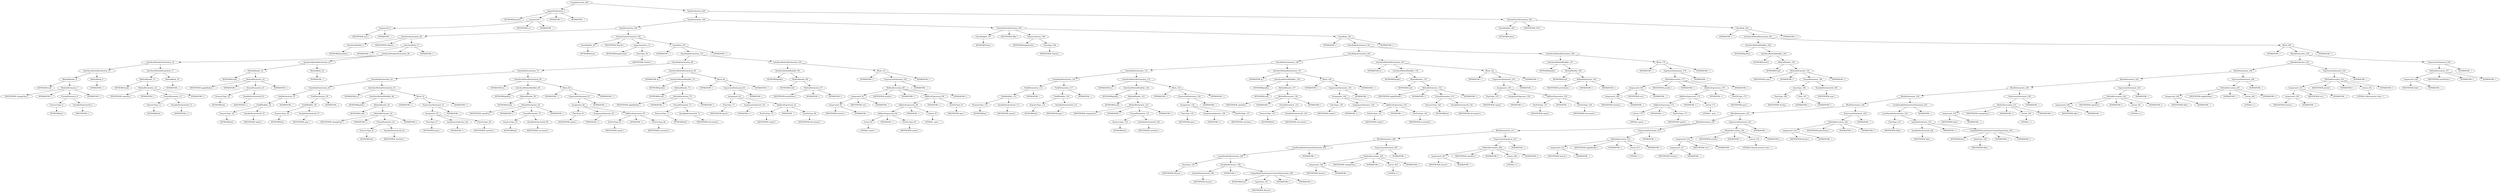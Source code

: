 digraph program {
ordering=out
label_0 [label = "IDENTIFIER( java )"]
temporary0_0 -> label_0
label_1 [label = "SEPARATOR( . )"]
temporary0_0 -> label_1
temporary0_1 -> temporary0_0
label_2 [label = "IDENTIFIER( io )"]
 temporary0_1 -> label_2
label_3 [label = "SEPARATOR( . )"]
 temporary0_1 -> label_3
label_4 [label = "KEYWORD(import)"]
ImportDeclaration_2 -> label_4
ImportDeclaration_2 -> temporary0_1
label_5 [label = "OPERATOR( * )"]
ImportDeclaration_2 -> label_5
label_6 [label = "SEPARATOR( ; )"]
ImportDeclaration_2 -> label_6
label_7 [label = "KEYWORD(interface)"]
InterfaceModifier_3 -> label_7
label_8 [label = "KEYWORD(int)"]
NumericType_4 -> label_8
label_9 [label = "IDENTIFIER( a )"]
 VariableDeclaratorId_5 -> label_9
FormalParameter_6 -> NumericType_4
FormalParameter_6 -> VariableDeclaratorId_5
label_10 [label = "IDENTIFIER( changeGear )"]
MethodDeclarator_7 -> label_10
label_11 [label = "SEPARATOR( ( )"]
MethodDeclarator_7 -> label_11
MethodDeclarator_7 -> FormalParameter_6
label_12 [label = "SEPARATOR( ) )"]
MethodDeclarator_7 -> label_12
label_13 [label = "KEYWORD(void)"]
MethodHeader_8 -> label_13
MethodHeader_8 -> MethodDeclarator_7
label_14 [label = "SEPARATOR( ; )"]
MethodBody_9 -> label_14
InterfaceMethodDeclaration_10 -> MethodHeader_8
InterfaceMethodDeclaration_10 -> MethodBody_9
label_15 [label = "KEYWORD(int)"]
NumericType_11 -> label_15
label_16 [label = "IDENTIFIER( a )"]
 VariableDeclaratorId_12 -> label_16
FormalParameter_13 -> NumericType_11
FormalParameter_13 -> VariableDeclaratorId_12
label_17 [label = "IDENTIFIER( speedUp )"]
MethodDeclarator_14 -> label_17
label_18 [label = "SEPARATOR( ( )"]
MethodDeclarator_14 -> label_18
MethodDeclarator_14 -> FormalParameter_13
label_19 [label = "SEPARATOR( ) )"]
MethodDeclarator_14 -> label_19
label_20 [label = "KEYWORD(void)"]
MethodHeader_15 -> label_20
MethodHeader_15 -> MethodDeclarator_14
label_21 [label = "SEPARATOR( ; )"]
MethodBody_16 -> label_21
InterfaceMethodDeclaration_17 -> MethodHeader_15
InterfaceMethodDeclaration_17 -> MethodBody_16
InterfaceMemberDeclaration_18 -> InterfaceMethodDeclaration_10
InterfaceMemberDeclaration_18 -> InterfaceMethodDeclaration_17
label_22 [label = "KEYWORD(int)"]
NumericType_19 -> label_22
label_23 [label = "IDENTIFIER( a )"]
 VariableDeclaratorId_20 -> label_23
FormalParameter_21 -> NumericType_19
FormalParameter_21 -> VariableDeclaratorId_20
label_24 [label = "IDENTIFIER( applyBrakes )"]
MethodDeclarator_22 -> label_24
label_25 [label = "SEPARATOR( ( )"]
MethodDeclarator_22 -> label_25
MethodDeclarator_22 -> FormalParameter_21
label_26 [label = "SEPARATOR( ) )"]
MethodDeclarator_22 -> label_26
label_27 [label = "KEYWORD(void)"]
MethodHeader_23 -> label_27
MethodHeader_23 -> MethodDeclarator_22
label_28 [label = "SEPARATOR( ; )"]
MethodBody_24 -> label_28
InterfaceMethodDeclaration_25 -> MethodHeader_23
InterfaceMethodDeclaration_25 -> MethodBody_24
InterfaceMemberDeclaration_26 -> InterfaceMemberDeclaration_18
InterfaceMemberDeclaration_26 -> InterfaceMethodDeclaration_25
label_29 [label = "SEPARATOR( { )"]
 InterfaceBody_27 -> label_29
InterfaceBody_27 -> InterfaceMemberDeclaration_26
label_30 [label = "SEPARATOR( } )"]
 InterfaceBody_27 -> label_30
InterfaceDeclaration_28 -> InterfaceModifier_3
label_31 [label = "IDENTIFIER( Vehicle )"]
InterfaceDeclaration_28 -> label_31
InterfaceDeclaration_28 -> InterfaceBody_27
label_32 [label = "KEYWORD(class)"]
ClassModifier_29 -> label_32
label_33 [label = "IDENTIFIER( Vehicle )"]
 ClassType_30 -> label_33
label_34 [label = "KEYWORD(implements)"]
 Superinterfaces_31 -> label_34
Superinterfaces_31 -> ClassType_30
label_35 [label = "KEYWORD(int)"]
NumericType_32 -> label_35
label_36 [label = "IDENTIFIER( speed )"]
 VariableDeclaratorId_33 -> label_36
FieldModifier_34 -> NumericType_32
FieldModifier_34 -> VariableDeclaratorId_33
FieldDeclaration_35 -> FieldModifier_34
label_37 [label = "SEPARATOR( ; )"]
 FieldDeclaration_35 -> label_37
label_38 [label = "KEYWORD(int)"]
NumericType_36 -> label_38
label_39 [label = "IDENTIFIER( gear )"]
 VariableDeclaratorId_37 -> label_39
FieldModifier_38 -> NumericType_36
FieldModifier_38 -> VariableDeclaratorId_37
FieldDeclaration_39 -> FieldModifier_38
label_40 [label = "SEPARATOR( ; )"]
 FieldDeclaration_39 -> label_40
ClassBodyDeclaration_40 -> FieldDeclaration_35
ClassBodyDeclaration_40 -> FieldDeclaration_39
label_41 [label = "KEYWORD(int)"]
NumericType_41 -> label_41
label_42 [label = "IDENTIFIER( newGear )"]
 VariableDeclaratorId_42 -> label_42
FormalParameter_43 -> NumericType_41
FormalParameter_43 -> VariableDeclaratorId_42
label_43 [label = "IDENTIFIER( changeGear )"]
MethodDeclarator_44 -> label_43
label_44 [label = "SEPARATOR( ( )"]
MethodDeclarator_44 -> label_44
MethodDeclarator_44 -> FormalParameter_43
label_45 [label = "SEPARATOR( ) )"]
MethodDeclarator_44 -> label_45
label_46 [label = "KEYWORD(void)"]
MethodHeader_45 -> label_46
MethodHeader_45 -> MethodDeclarator_44
label_47 [label = "KEYWORD(public)"]
 InterfaceMethodModifier_46 -> label_47
InterfaceMethodModifier_46 -> MethodHeader_45
label_48 [label = "IDENTIFIER( gear )"]
 ClassType_47 -> label_48
label_49 [label = "OPERATOR( = )"]
 AssignmentOperator_48 -> label_49
label_50 [label = "IDENTIFIER( newGear )"]
 PostFixType_49 -> label_50
Assignment_50 -> ClassType_47
Assignment_50 -> AssignmentOperator_48
Assignment_50 -> PostFixType_49
ExpressionStatement_51 -> Assignment_50
label_51 [label = "SEPARATOR( ; )"]
 ExpressionStatement_51 -> label_51
label_52 [label = "SEPARATOR( { )"]
 Block_52 -> label_52
Block_52 -> ExpressionStatement_51
label_53 [label = "SEPARATOR( } )"]
 Block_52 -> label_53
label_54 [label = "SEPARATOR( @ )"]
 InterfaceMethodDeclaration_53 -> label_54
InterfaceMethodDeclaration_53 -> InterfaceMethodModifier_46
InterfaceMethodDeclaration_53 -> Block_52
ClassBodyDeclaration_54 -> ClassBodyDeclaration_40
ClassBodyDeclaration_54 -> InterfaceMethodDeclaration_53
label_55 [label = "KEYWORD(int)"]
NumericType_55 -> label_55
label_56 [label = "IDENTIFIER( increment )"]
 VariableDeclaratorId_56 -> label_56
FormalParameter_57 -> NumericType_55
FormalParameter_57 -> VariableDeclaratorId_56
label_57 [label = "IDENTIFIER( speedUp )"]
MethodDeclarator_58 -> label_57
label_58 [label = "SEPARATOR( ( )"]
MethodDeclarator_58 -> label_58
MethodDeclarator_58 -> FormalParameter_57
label_59 [label = "SEPARATOR( ) )"]
MethodDeclarator_58 -> label_59
label_60 [label = "KEYWORD(void)"]
MethodHeader_59 -> label_60
MethodHeader_59 -> MethodDeclarator_58
label_61 [label = "KEYWORD(public)"]
 InterfaceMethodModifier_60 -> label_61
InterfaceMethodModifier_60 -> MethodHeader_59
label_62 [label = "IDENTIFIER( speed )"]
 ClassType_61 -> label_62
label_63 [label = "OPERATOR( = )"]
 AssignmentOperator_62 -> label_63
label_64 [label = "IDENTIFIER( speed )"]
 PostFixType_63 -> label_64
label_65 [label = "IDENTIFIER( increment )"]
 PostFixType_64 -> label_65
AdditiveExpression_65 -> PostFixType_63
label_66 [label = "OPERATOR( + )"]
AdditiveExpression_65 -> label_66
AdditiveExpression_65 -> PostFixType_64
Assignment_66 -> ClassType_61
Assignment_66 -> AssignmentOperator_62
Assignment_66 -> AdditiveExpression_65
ExpressionStatement_67 -> Assignment_66
label_67 [label = "SEPARATOR( ; )"]
 ExpressionStatement_67 -> label_67
label_68 [label = "SEPARATOR( { )"]
 Block_68 -> label_68
Block_68 -> ExpressionStatement_67
label_69 [label = "SEPARATOR( } )"]
 Block_68 -> label_69
label_70 [label = "SEPARATOR( @ )"]
 InterfaceMethodDeclaration_69 -> label_70
InterfaceMethodDeclaration_69 -> InterfaceMethodModifier_60
InterfaceMethodDeclaration_69 -> Block_68
ClassBodyDeclaration_70 -> ClassBodyDeclaration_54
ClassBodyDeclaration_70 -> InterfaceMethodDeclaration_69
label_71 [label = "KEYWORD(int)"]
NumericType_71 -> label_71
label_72 [label = "IDENTIFIER( decrement )"]
 VariableDeclaratorId_72 -> label_72
FormalParameter_73 -> NumericType_71
FormalParameter_73 -> VariableDeclaratorId_72
label_73 [label = "IDENTIFIER( applyBrakes )"]
MethodDeclarator_74 -> label_73
label_74 [label = "SEPARATOR( ( )"]
MethodDeclarator_74 -> label_74
MethodDeclarator_74 -> FormalParameter_73
label_75 [label = "SEPARATOR( ) )"]
MethodDeclarator_74 -> label_75
label_76 [label = "KEYWORD(void)"]
MethodHeader_75 -> label_76
MethodHeader_75 -> MethodDeclarator_74
label_77 [label = "KEYWORD(public)"]
 InterfaceMethodModifier_76 -> label_77
InterfaceMethodModifier_76 -> MethodHeader_75
label_78 [label = "IDENTIFIER( speed )"]
 ClassType_77 -> label_78
label_79 [label = "OPERATOR( = )"]
 AssignmentOperator_78 -> label_79
label_80 [label = "IDENTIFIER( speed )"]
 PostFixType_79 -> label_80
label_81 [label = "IDENTIFIER( decrement )"]
 PostFixType_80 -> label_81
AdditiveExpression_81 -> PostFixType_79
label_82 [label = "OPERATOR( - )"]
AdditiveExpression_81 -> label_82
AdditiveExpression_81 -> PostFixType_80
Assignment_82 -> ClassType_77
Assignment_82 -> AssignmentOperator_78
Assignment_82 -> AdditiveExpression_81
ExpressionStatement_83 -> Assignment_82
label_83 [label = "SEPARATOR( ; )"]
 ExpressionStatement_83 -> label_83
label_84 [label = "SEPARATOR( { )"]
 Block_84 -> label_84
Block_84 -> ExpressionStatement_83
label_85 [label = "SEPARATOR( } )"]
 Block_84 -> label_85
label_86 [label = "SEPARATOR( @ )"]
 InterfaceMethodDeclaration_85 -> label_86
InterfaceMethodDeclaration_85 -> InterfaceMethodModifier_76
InterfaceMethodDeclaration_85 -> Block_84
ClassBodyDeclaration_86 -> ClassBodyDeclaration_70
ClassBodyDeclaration_86 -> InterfaceMethodDeclaration_85
label_87 [label = "IDENTIFIER( printStates )"]
MethodDeclarator_87 -> label_87
label_88 [label = "SEPARATOR( ( )"]
MethodDeclarator_87 -> label_88
label_89 [label = "SEPARATOR( ) )"]
MethodDeclarator_87 -> label_89
label_90 [label = "KEYWORD(void)"]
MethodHeader_88 -> label_90
MethodHeader_88 -> MethodDeclarator_87
label_91 [label = "KEYWORD(public)"]
 InterfaceMethodModifier_89 -> label_91
InterfaceMethodModifier_89 -> MethodHeader_88
label_92 [label = "IDENTIFIER( System )"]
temporary0_90 -> label_92
label_93 [label = "SEPARATOR( . )"]
temporary0_90 -> label_93
temporary0_91 -> temporary0_90
label_94 [label = "IDENTIFIER( out )"]
 temporary0_91 -> label_94
label_95 [label = "SEPARATOR( . )"]
 temporary0_91 -> label_95
label_96 [label = "LITERAL( speed:  )"]
Literal_92 -> label_96
label_97 [label = "IDENTIFIER( speed )"]
 PostFixType_93 -> label_97
AdditiveExpression_94 -> Literal_92
label_98 [label = "OPERATOR( + )"]
AdditiveExpression_94 -> label_98
AdditiveExpression_94 -> PostFixType_93
label_99 [label = "LITERAL(  gear:  )"]
Literal_95 -> label_99
AdditiveExpression_96 -> AdditiveExpression_94
label_100 [label = "OPERATOR( + )"]
AdditiveExpression_96 -> label_100
AdditiveExpression_96 -> Literal_95
label_101 [label = "IDENTIFIER( gear )"]
 PostFixType_97 -> label_101
AdditiveExpression_98 -> AdditiveExpression_96
label_102 [label = "OPERATOR( + )"]
AdditiveExpression_98 -> label_102
AdditiveExpression_98 -> PostFixType_97
MethodInvocation_99 -> temporary0_91
label_103 [label = "IDENTIFIER( println )"]
MethodInvocation_99 -> label_103
label_104 [label = "SEPARATOR( ( )"]
MethodInvocation_99 -> label_104
MethodInvocation_99 -> AdditiveExpression_98
label_105 [label = "SEPARATOR( ) )"]
MethodInvocation_99 -> label_105
ExpressionStatement_100 -> MethodInvocation_99
label_106 [label = "SEPARATOR( ; )"]
 ExpressionStatement_100 -> label_106
label_107 [label = "SEPARATOR( { )"]
 Block_101 -> label_107
Block_101 -> ExpressionStatement_100
label_108 [label = "SEPARATOR( } )"]
 Block_101 -> label_108
InterfaceMethodDeclaration_102 -> InterfaceMethodModifier_89
InterfaceMethodDeclaration_102 -> Block_101
ClassBodyDeclaration_103 -> ClassBodyDeclaration_86
ClassBodyDeclaration_103 -> InterfaceMethodDeclaration_102
label_109 [label = "SEPARATOR( { )"]
 ClassBody_104 -> label_109
ClassBody_104 -> ClassBodyDeclaration_103
label_110 [label = "SEPARATOR( } )"]
 ClassBody_104 -> label_110
NormalClassDeclaration_105 -> ClassModifier_29
label_111 [label = "IDENTIFIER( Bicycle )"]
NormalClassDeclaration_105 -> label_111
NormalClassDeclaration_105 -> Superinterfaces_31
NormalClassDeclaration_105 -> ClassBody_104
TypeDeclaration_106 -> InterfaceDeclaration_28
TypeDeclaration_106 -> NormalClassDeclaration_105
label_112 [label = "KEYWORD(class)"]
ClassModifier_107 -> label_112
label_113 [label = "IDENTIFIER( Vehicle )"]
 ClassType_108 -> label_113
label_114 [label = "KEYWORD(implements)"]
 Superinterfaces_109 -> label_114
Superinterfaces_109 -> ClassType_108
label_115 [label = "KEYWORD(int)"]
NumericType_110 -> label_115
label_116 [label = "IDENTIFIER( speed )"]
 VariableDeclaratorId_111 -> label_116
FieldModifier_112 -> NumericType_110
FieldModifier_112 -> VariableDeclaratorId_111
FieldDeclaration_113 -> FieldModifier_112
label_117 [label = "SEPARATOR( ; )"]
 FieldDeclaration_113 -> label_117
label_118 [label = "KEYWORD(int)"]
NumericType_114 -> label_118
label_119 [label = "IDENTIFIER( gear )"]
 VariableDeclaratorId_115 -> label_119
FieldModifier_116 -> NumericType_114
FieldModifier_116 -> VariableDeclaratorId_115
FieldDeclaration_117 -> FieldModifier_116
label_120 [label = "SEPARATOR( ; )"]
 FieldDeclaration_117 -> label_120
ClassBodyDeclaration_118 -> FieldDeclaration_113
ClassBodyDeclaration_118 -> FieldDeclaration_117
label_121 [label = "KEYWORD(int)"]
NumericType_119 -> label_121
label_122 [label = "IDENTIFIER( newGear )"]
 VariableDeclaratorId_120 -> label_122
FormalParameter_121 -> NumericType_119
FormalParameter_121 -> VariableDeclaratorId_120
label_123 [label = "IDENTIFIER( changeGear )"]
MethodDeclarator_122 -> label_123
label_124 [label = "SEPARATOR( ( )"]
MethodDeclarator_122 -> label_124
MethodDeclarator_122 -> FormalParameter_121
label_125 [label = "SEPARATOR( ) )"]
MethodDeclarator_122 -> label_125
label_126 [label = "KEYWORD(void)"]
MethodHeader_123 -> label_126
MethodHeader_123 -> MethodDeclarator_122
label_127 [label = "KEYWORD(public)"]
 InterfaceMethodModifier_124 -> label_127
InterfaceMethodModifier_124 -> MethodHeader_123
label_128 [label = "IDENTIFIER( gear )"]
 ClassType_125 -> label_128
label_129 [label = "OPERATOR( = )"]
 AssignmentOperator_126 -> label_129
label_130 [label = "IDENTIFIER( newGear )"]
 PostFixType_127 -> label_130
Assignment_128 -> ClassType_125
Assignment_128 -> AssignmentOperator_126
Assignment_128 -> PostFixType_127
ExpressionStatement_129 -> Assignment_128
label_131 [label = "SEPARATOR( ; )"]
 ExpressionStatement_129 -> label_131
label_132 [label = "SEPARATOR( { )"]
 Block_130 -> label_132
Block_130 -> ExpressionStatement_129
label_133 [label = "SEPARATOR( } )"]
 Block_130 -> label_133
label_134 [label = "SEPARATOR( @ )"]
 InterfaceMethodDeclaration_131 -> label_134
InterfaceMethodDeclaration_131 -> InterfaceMethodModifier_124
InterfaceMethodDeclaration_131 -> Block_130
ClassBodyDeclaration_132 -> ClassBodyDeclaration_118
ClassBodyDeclaration_132 -> InterfaceMethodDeclaration_131
label_135 [label = "KEYWORD(int)"]
NumericType_133 -> label_135
label_136 [label = "IDENTIFIER( increment )"]
 VariableDeclaratorId_134 -> label_136
FormalParameter_135 -> NumericType_133
FormalParameter_135 -> VariableDeclaratorId_134
label_137 [label = "IDENTIFIER( speedUp )"]
MethodDeclarator_136 -> label_137
label_138 [label = "SEPARATOR( ( )"]
MethodDeclarator_136 -> label_138
MethodDeclarator_136 -> FormalParameter_135
label_139 [label = "SEPARATOR( ) )"]
MethodDeclarator_136 -> label_139
label_140 [label = "KEYWORD(void)"]
MethodHeader_137 -> label_140
MethodHeader_137 -> MethodDeclarator_136
label_141 [label = "KEYWORD(public)"]
 InterfaceMethodModifier_138 -> label_141
InterfaceMethodModifier_138 -> MethodHeader_137
label_142 [label = "IDENTIFIER( speed )"]
 ClassType_139 -> label_142
label_143 [label = "OPERATOR( = )"]
 AssignmentOperator_140 -> label_143
label_144 [label = "IDENTIFIER( speed )"]
 PostFixType_141 -> label_144
label_145 [label = "IDENTIFIER( increment )"]
 PostFixType_142 -> label_145
AdditiveExpression_143 -> PostFixType_141
label_146 [label = "OPERATOR( + )"]
AdditiveExpression_143 -> label_146
AdditiveExpression_143 -> PostFixType_142
Assignment_144 -> ClassType_139
Assignment_144 -> AssignmentOperator_140
Assignment_144 -> AdditiveExpression_143
ExpressionStatement_145 -> Assignment_144
label_147 [label = "SEPARATOR( ; )"]
 ExpressionStatement_145 -> label_147
label_148 [label = "SEPARATOR( { )"]
 Block_146 -> label_148
Block_146 -> ExpressionStatement_145
label_149 [label = "SEPARATOR( } )"]
 Block_146 -> label_149
label_150 [label = "SEPARATOR( @ )"]
 InterfaceMethodDeclaration_147 -> label_150
InterfaceMethodDeclaration_147 -> InterfaceMethodModifier_138
InterfaceMethodDeclaration_147 -> Block_146
ClassBodyDeclaration_148 -> ClassBodyDeclaration_132
ClassBodyDeclaration_148 -> InterfaceMethodDeclaration_147
label_151 [label = "KEYWORD(int)"]
NumericType_149 -> label_151
label_152 [label = "IDENTIFIER( decrement )"]
 VariableDeclaratorId_150 -> label_152
FormalParameter_151 -> NumericType_149
FormalParameter_151 -> VariableDeclaratorId_150
label_153 [label = "IDENTIFIER( applyBrakes )"]
MethodDeclarator_152 -> label_153
label_154 [label = "SEPARATOR( ( )"]
MethodDeclarator_152 -> label_154
MethodDeclarator_152 -> FormalParameter_151
label_155 [label = "SEPARATOR( ) )"]
MethodDeclarator_152 -> label_155
label_156 [label = "KEYWORD(void)"]
MethodHeader_153 -> label_156
MethodHeader_153 -> MethodDeclarator_152
label_157 [label = "KEYWORD(public)"]
 InterfaceMethodModifier_154 -> label_157
InterfaceMethodModifier_154 -> MethodHeader_153
label_158 [label = "IDENTIFIER( speed )"]
 ClassType_155 -> label_158
label_159 [label = "OPERATOR( = )"]
 AssignmentOperator_156 -> label_159
label_160 [label = "IDENTIFIER( speed )"]
 PostFixType_157 -> label_160
label_161 [label = "IDENTIFIER( decrement )"]
 PostFixType_158 -> label_161
AdditiveExpression_159 -> PostFixType_157
label_162 [label = "OPERATOR( - )"]
AdditiveExpression_159 -> label_162
AdditiveExpression_159 -> PostFixType_158
Assignment_160 -> ClassType_155
Assignment_160 -> AssignmentOperator_156
Assignment_160 -> AdditiveExpression_159
ExpressionStatement_161 -> Assignment_160
label_163 [label = "SEPARATOR( ; )"]
 ExpressionStatement_161 -> label_163
label_164 [label = "SEPARATOR( { )"]
 Block_162 -> label_164
Block_162 -> ExpressionStatement_161
label_165 [label = "SEPARATOR( } )"]
 Block_162 -> label_165
label_166 [label = "SEPARATOR( @ )"]
 InterfaceMethodDeclaration_163 -> label_166
InterfaceMethodDeclaration_163 -> InterfaceMethodModifier_154
InterfaceMethodDeclaration_163 -> Block_162
ClassBodyDeclaration_164 -> ClassBodyDeclaration_148
ClassBodyDeclaration_164 -> InterfaceMethodDeclaration_163
label_167 [label = "IDENTIFIER( printStates )"]
MethodDeclarator_165 -> label_167
label_168 [label = "SEPARATOR( ( )"]
MethodDeclarator_165 -> label_168
label_169 [label = "SEPARATOR( ) )"]
MethodDeclarator_165 -> label_169
label_170 [label = "KEYWORD(void)"]
MethodHeader_166 -> label_170
MethodHeader_166 -> MethodDeclarator_165
label_171 [label = "KEYWORD(public)"]
 InterfaceMethodModifier_167 -> label_171
InterfaceMethodModifier_167 -> MethodHeader_166
label_172 [label = "IDENTIFIER( System )"]
temporary0_168 -> label_172
label_173 [label = "SEPARATOR( . )"]
temporary0_168 -> label_173
temporary0_169 -> temporary0_168
label_174 [label = "IDENTIFIER( out )"]
 temporary0_169 -> label_174
label_175 [label = "SEPARATOR( . )"]
 temporary0_169 -> label_175
label_176 [label = "LITERAL( speed:  )"]
Literal_170 -> label_176
label_177 [label = "IDENTIFIER( speed )"]
 PostFixType_171 -> label_177
AdditiveExpression_172 -> Literal_170
label_178 [label = "OPERATOR( + )"]
AdditiveExpression_172 -> label_178
AdditiveExpression_172 -> PostFixType_171
label_179 [label = "LITERAL(  gear:  )"]
Literal_173 -> label_179
AdditiveExpression_174 -> AdditiveExpression_172
label_180 [label = "OPERATOR( + )"]
AdditiveExpression_174 -> label_180
AdditiveExpression_174 -> Literal_173
label_181 [label = "IDENTIFIER( gear )"]
 PostFixType_175 -> label_181
AdditiveExpression_176 -> AdditiveExpression_174
label_182 [label = "OPERATOR( + )"]
AdditiveExpression_176 -> label_182
AdditiveExpression_176 -> PostFixType_175
MethodInvocation_177 -> temporary0_169
label_183 [label = "IDENTIFIER( println )"]
MethodInvocation_177 -> label_183
label_184 [label = "SEPARATOR( ( )"]
MethodInvocation_177 -> label_184
MethodInvocation_177 -> AdditiveExpression_176
label_185 [label = "SEPARATOR( ) )"]
MethodInvocation_177 -> label_185
ExpressionStatement_178 -> MethodInvocation_177
label_186 [label = "SEPARATOR( ; )"]
 ExpressionStatement_178 -> label_186
label_187 [label = "SEPARATOR( { )"]
 Block_179 -> label_187
Block_179 -> ExpressionStatement_178
label_188 [label = "SEPARATOR( } )"]
 Block_179 -> label_188
InterfaceMethodDeclaration_180 -> InterfaceMethodModifier_167
InterfaceMethodDeclaration_180 -> Block_179
ClassBodyDeclaration_181 -> ClassBodyDeclaration_164
ClassBodyDeclaration_181 -> InterfaceMethodDeclaration_180
label_189 [label = "SEPARATOR( { )"]
 ClassBody_182 -> label_189
ClassBody_182 -> ClassBodyDeclaration_181
label_190 [label = "SEPARATOR( } )"]
 ClassBody_182 -> label_190
NormalClassDeclaration_183 -> ClassModifier_107
label_191 [label = "IDENTIFIER( Bike )"]
NormalClassDeclaration_183 -> label_191
NormalClassDeclaration_183 -> Superinterfaces_109
NormalClassDeclaration_183 -> ClassBody_182
TypeDeclaration_184 -> TypeDeclaration_106
TypeDeclaration_184 -> NormalClassDeclaration_183
label_192 [label = "KEYWORD(class)"]
ClassModifier_185 -> label_192
label_193 [label = "IDENTIFIER( String )"]
 ClassType_186 -> label_193
label_194 [label = "SEPARATOR( [ )"]
 Dims_187 -> label_194
label_195 [label = "SEPARATOR( ] )"]
 Dims_187 -> label_195
ArrayType_188 -> ClassType_186
ArrayType_188 -> Dims_187
label_196 [label = "IDENTIFIER( args )"]
 VariableDeclaratorId_189 -> label_196
FormalParameter_190 -> ArrayType_188
FormalParameter_190 -> VariableDeclaratorId_189
label_197 [label = "IDENTIFIER( main )"]
MethodDeclarator_191 -> label_197
label_198 [label = "SEPARATOR( ( )"]
MethodDeclarator_191 -> label_198
MethodDeclarator_191 -> FormalParameter_190
label_199 [label = "SEPARATOR( ) )"]
MethodDeclarator_191 -> label_199
label_200 [label = "KEYWORD(void)"]
MethodHeader_192 -> label_200
MethodHeader_192 -> MethodDeclarator_191
label_201 [label = "KEYWORD(static)"]
InterfaceMethodModifier_193 -> label_201
InterfaceMethodModifier_193 -> MethodHeader_192
label_202 [label = "KEYWORD(public)"]
 InterfaceMethodModifier_194 -> label_202
InterfaceMethodModifier_194 -> InterfaceMethodModifier_193
label_203 [label = "IDENTIFIER( Bicycle )"]
 ClassType_195 -> label_203
label_204 [label = "IDENTIFIER( bicycle )"]
 VariableDeclaratorId_196 -> label_204
label_205 [label = "IDENTIFIER( Bicycle )"]
 TypeName_197 -> label_205
label_206 [label = "KEYWORD(new)"]
UnqualifiedClassInstanceCreationExpression_198 -> label_206
UnqualifiedClassInstanceCreationExpression_198 -> TypeName_197
label_207 [label = "SEPARATOR( ( )"]
UnqualifiedClassInstanceCreationExpression_198 -> label_207
label_208 [label = "SEPARATOR( ) )"]
UnqualifiedClassInstanceCreationExpression_198 -> label_208
VariableDeclarator_199 -> VariableDeclaratorId_196
label_209 [label = "OPERATOR( = )"]
VariableDeclarator_199 -> label_209
VariableDeclarator_199 -> UnqualifiedClassInstanceCreationExpression_198
LocalVariableDeclaration_200 -> ClassType_195
LocalVariableDeclaration_200 -> VariableDeclarator_199
LocalVariableDeclarationStatement_201 -> LocalVariableDeclaration_200
label_210 [label = "SEPARATOR( ; )"]
 LocalVariableDeclarationStatement_201 -> label_210
label_211 [label = "IDENTIFIER( bicycle )"]
temporary0_202 -> label_211
label_212 [label = "SEPARATOR( . )"]
temporary0_202 -> label_212
label_213 [label = "LITERAL( 2 )"]
 Literal_203 -> label_213
MethodInvocation_204 -> temporary0_202
label_214 [label = "IDENTIFIER( changeGear )"]
MethodInvocation_204 -> label_214
label_215 [label = "SEPARATOR( ( )"]
MethodInvocation_204 -> label_215
MethodInvocation_204 -> Literal_203
label_216 [label = "SEPARATOR( ) )"]
MethodInvocation_204 -> label_216
ExpressionStatement_205 -> MethodInvocation_204
label_217 [label = "SEPARATOR( ; )"]
 ExpressionStatement_205 -> label_217
BlockStatements_206 -> LocalVariableDeclarationStatement_201
BlockStatements_206 -> ExpressionStatement_205
label_218 [label = "IDENTIFIER( bicycle )"]
temporary0_207 -> label_218
label_219 [label = "SEPARATOR( . )"]
temporary0_207 -> label_219
label_220 [label = "LITERAL( 3 )"]
 Literal_208 -> label_220
MethodInvocation_209 -> temporary0_207
label_221 [label = "IDENTIFIER( speedUp )"]
MethodInvocation_209 -> label_221
label_222 [label = "SEPARATOR( ( )"]
MethodInvocation_209 -> label_222
MethodInvocation_209 -> Literal_208
label_223 [label = "SEPARATOR( ) )"]
MethodInvocation_209 -> label_223
ExpressionStatement_210 -> MethodInvocation_209
label_224 [label = "SEPARATOR( ; )"]
 ExpressionStatement_210 -> label_224
BlockStatements_211 -> BlockStatements_206
BlockStatements_211 -> ExpressionStatement_210
label_225 [label = "IDENTIFIER( bicycle )"]
temporary0_212 -> label_225
label_226 [label = "SEPARATOR( . )"]
temporary0_212 -> label_226
label_227 [label = "LITERAL( 1 )"]
 Literal_213 -> label_227
MethodInvocation_214 -> temporary0_212
label_228 [label = "IDENTIFIER( applyBrakes )"]
MethodInvocation_214 -> label_228
label_229 [label = "SEPARATOR( ( )"]
MethodInvocation_214 -> label_229
MethodInvocation_214 -> Literal_213
label_230 [label = "SEPARATOR( ) )"]
MethodInvocation_214 -> label_230
ExpressionStatement_215 -> MethodInvocation_214
label_231 [label = "SEPARATOR( ; )"]
 ExpressionStatement_215 -> label_231
BlockStatements_216 -> BlockStatements_211
BlockStatements_216 -> ExpressionStatement_215
label_232 [label = "IDENTIFIER( System )"]
temporary0_217 -> label_232
label_233 [label = "SEPARATOR( . )"]
temporary0_217 -> label_233
temporary0_218 -> temporary0_217
label_234 [label = "IDENTIFIER( out )"]
 temporary0_218 -> label_234
label_235 [label = "SEPARATOR( . )"]
 temporary0_218 -> label_235
label_236 [label = "LITERAL( Bicycle present state : )"]
Literal_219 -> label_236
MethodInvocation_220 -> temporary0_218
label_237 [label = "IDENTIFIER( println )"]
MethodInvocation_220 -> label_237
label_238 [label = "SEPARATOR( ( )"]
MethodInvocation_220 -> label_238
MethodInvocation_220 -> Literal_219
label_239 [label = "SEPARATOR( ) )"]
MethodInvocation_220 -> label_239
ExpressionStatement_221 -> MethodInvocation_220
label_240 [label = "SEPARATOR( ; )"]
 ExpressionStatement_221 -> label_240
BlockStatements_222 -> BlockStatements_216
BlockStatements_222 -> ExpressionStatement_221
label_241 [label = "IDENTIFIER( bicycle )"]
temporary0_223 -> label_241
label_242 [label = "SEPARATOR( . )"]
temporary0_223 -> label_242
MethodInvocation_224 -> temporary0_223
label_243 [label = "IDENTIFIER( printStates )"]
MethodInvocation_224 -> label_243
label_244 [label = "SEPARATOR( ( )"]
MethodInvocation_224 -> label_244
label_245 [label = "SEPARATOR( ) )"]
MethodInvocation_224 -> label_245
ExpressionStatement_225 -> MethodInvocation_224
label_246 [label = "SEPARATOR( ; )"]
 ExpressionStatement_225 -> label_246
BlockStatements_226 -> BlockStatements_222
BlockStatements_226 -> ExpressionStatement_225
label_247 [label = "IDENTIFIER( Bike )"]
 ClassType_227 -> label_247
label_248 [label = "IDENTIFIER( bike )"]
 VariableDeclaratorId_228 -> label_248
label_249 [label = "IDENTIFIER( Bike )"]
 TypeName_229 -> label_249
label_250 [label = "KEYWORD(new)"]
UnqualifiedClassInstanceCreationExpression_230 -> label_250
UnqualifiedClassInstanceCreationExpression_230 -> TypeName_229
label_251 [label = "SEPARATOR( ( )"]
UnqualifiedClassInstanceCreationExpression_230 -> label_251
label_252 [label = "SEPARATOR( ) )"]
UnqualifiedClassInstanceCreationExpression_230 -> label_252
VariableDeclarator_231 -> VariableDeclaratorId_228
label_253 [label = "OPERATOR( = )"]
VariableDeclarator_231 -> label_253
VariableDeclarator_231 -> UnqualifiedClassInstanceCreationExpression_230
LocalVariableDeclaration_232 -> ClassType_227
LocalVariableDeclaration_232 -> VariableDeclarator_231
LocalVariableDeclarationStatement_233 -> LocalVariableDeclaration_232
label_254 [label = "SEPARATOR( ; )"]
 LocalVariableDeclarationStatement_233 -> label_254
BlockStatements_234 -> BlockStatements_226
BlockStatements_234 -> LocalVariableDeclarationStatement_233
label_255 [label = "IDENTIFIER( bike )"]
temporary0_235 -> label_255
label_256 [label = "SEPARATOR( . )"]
temporary0_235 -> label_256
label_257 [label = "LITERAL( 1 )"]
 Literal_236 -> label_257
MethodInvocation_237 -> temporary0_235
label_258 [label = "IDENTIFIER( changeGear )"]
MethodInvocation_237 -> label_258
label_259 [label = "SEPARATOR( ( )"]
MethodInvocation_237 -> label_259
MethodInvocation_237 -> Literal_236
label_260 [label = "SEPARATOR( ) )"]
MethodInvocation_237 -> label_260
ExpressionStatement_238 -> MethodInvocation_237
label_261 [label = "SEPARATOR( ; )"]
 ExpressionStatement_238 -> label_261
BlockStatements_239 -> BlockStatements_234
BlockStatements_239 -> ExpressionStatement_238
label_262 [label = "IDENTIFIER( bike )"]
temporary0_240 -> label_262
label_263 [label = "SEPARATOR( . )"]
temporary0_240 -> label_263
label_264 [label = "LITERAL( 4 )"]
 Literal_241 -> label_264
MethodInvocation_242 -> temporary0_240
label_265 [label = "IDENTIFIER( speedUp )"]
MethodInvocation_242 -> label_265
label_266 [label = "SEPARATOR( ( )"]
MethodInvocation_242 -> label_266
MethodInvocation_242 -> Literal_241
label_267 [label = "SEPARATOR( ) )"]
MethodInvocation_242 -> label_267
ExpressionStatement_243 -> MethodInvocation_242
label_268 [label = "SEPARATOR( ; )"]
 ExpressionStatement_243 -> label_268
BlockStatements_244 -> BlockStatements_239
BlockStatements_244 -> ExpressionStatement_243
label_269 [label = "IDENTIFIER( bike )"]
temporary0_245 -> label_269
label_270 [label = "SEPARATOR( . )"]
temporary0_245 -> label_270
label_271 [label = "LITERAL( 3 )"]
 Literal_246 -> label_271
MethodInvocation_247 -> temporary0_245
label_272 [label = "IDENTIFIER( applyBrakes )"]
MethodInvocation_247 -> label_272
label_273 [label = "SEPARATOR( ( )"]
MethodInvocation_247 -> label_273
MethodInvocation_247 -> Literal_246
label_274 [label = "SEPARATOR( ) )"]
MethodInvocation_247 -> label_274
ExpressionStatement_248 -> MethodInvocation_247
label_275 [label = "SEPARATOR( ; )"]
 ExpressionStatement_248 -> label_275
BlockStatements_249 -> BlockStatements_244
BlockStatements_249 -> ExpressionStatement_248
label_276 [label = "IDENTIFIER( System )"]
temporary0_250 -> label_276
label_277 [label = "SEPARATOR( . )"]
temporary0_250 -> label_277
temporary0_251 -> temporary0_250
label_278 [label = "IDENTIFIER( out )"]
 temporary0_251 -> label_278
label_279 [label = "SEPARATOR( . )"]
 temporary0_251 -> label_279
label_280 [label = "LITERAL( Bike present state : )"]
Literal_252 -> label_280
MethodInvocation_253 -> temporary0_251
label_281 [label = "IDENTIFIER( println )"]
MethodInvocation_253 -> label_281
label_282 [label = "SEPARATOR( ( )"]
MethodInvocation_253 -> label_282
MethodInvocation_253 -> Literal_252
label_283 [label = "SEPARATOR( ) )"]
MethodInvocation_253 -> label_283
ExpressionStatement_254 -> MethodInvocation_253
label_284 [label = "SEPARATOR( ; )"]
 ExpressionStatement_254 -> label_284
BlockStatements_255 -> BlockStatements_249
BlockStatements_255 -> ExpressionStatement_254
label_285 [label = "IDENTIFIER( bike )"]
temporary0_256 -> label_285
label_286 [label = "SEPARATOR( . )"]
temporary0_256 -> label_286
MethodInvocation_257 -> temporary0_256
label_287 [label = "IDENTIFIER( printStates )"]
MethodInvocation_257 -> label_287
label_288 [label = "SEPARATOR( ( )"]
MethodInvocation_257 -> label_288
label_289 [label = "SEPARATOR( ) )"]
MethodInvocation_257 -> label_289
ExpressionStatement_258 -> MethodInvocation_257
label_290 [label = "SEPARATOR( ; )"]
 ExpressionStatement_258 -> label_290
BlockStatements_259 -> BlockStatements_255
BlockStatements_259 -> ExpressionStatement_258
label_291 [label = "SEPARATOR( { )"]
 Block_260 -> label_291
Block_260 -> BlockStatements_259
label_292 [label = "SEPARATOR( } )"]
 Block_260 -> label_292
InterfaceMethodDeclaration_261 -> InterfaceMethodModifier_194
InterfaceMethodDeclaration_261 -> Block_260
label_293 [label = "SEPARATOR( { )"]
 ClassBody_262 -> label_293
ClassBody_262 -> InterfaceMethodDeclaration_261
label_294 [label = "SEPARATOR( } )"]
 ClassBody_262 -> label_294
NormalClassDeclaration_263 -> ClassModifier_185
label_295 [label = "IDENTIFIER( GFG )"]
NormalClassDeclaration_263 -> label_295
NormalClassDeclaration_263 -> ClassBody_262
TypeDeclaration_264 -> TypeDeclaration_184
TypeDeclaration_264 -> NormalClassDeclaration_263
CompilationUnit_265 -> ImportDeclaration_2
CompilationUnit_265 -> TypeDeclaration_264
}

